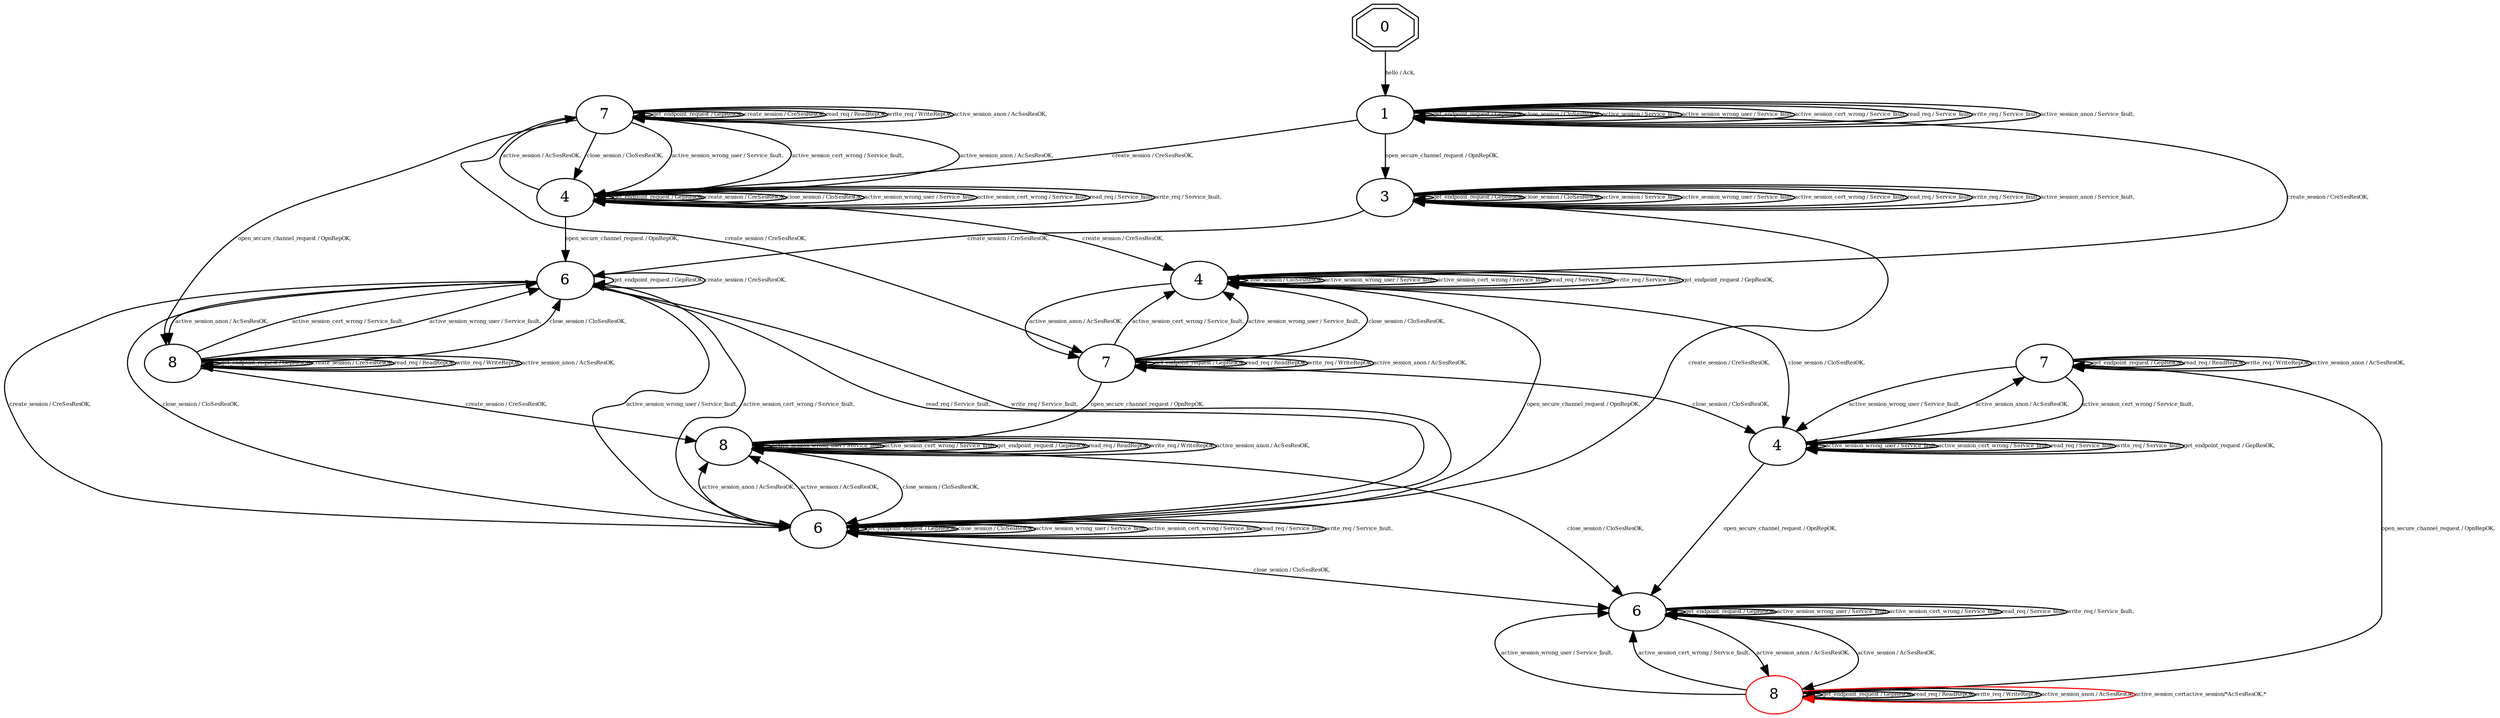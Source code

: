 digraph "Automata" { 
	 "8_1_true" [shape=ellipse,style=filled,fillcolor=white,URL="8",label="8"];
	 "6_1_false" [shape=ellipse,style=filled,fillcolor=white,URL="6",label="6"];
	 "6_1_true" [shape=ellipse,style=filled,fillcolor=white,URL="6",label="6"];
	 "4_1_true" [shape=ellipse,style=filled,fillcolor=white,URL="4",label="4"];
	 "7_1_false" [shape=ellipse,style=filled,fillcolor=white,URL="7",label="7"];
	 "1_0_true" [shape=ellipse,style=filled,fillcolor=white,URL="1",label="1"];
	 "8_1_false" [shape=ellipse,style=filled,fillcolor=white,URL="8",label="8",color=red];
	 "4_0_true" [shape=ellipse,style=filled,fillcolor=white,URL="4",label="4"];
	 "7_0_true" [shape=ellipse,style=filled,fillcolor=white,URL="7",label="7"];
	 "7_1_true" [shape=ellipse,style=filled,fillcolor=white,URL="7",label="7"];
	 "4_1_false" [shape=ellipse,style=filled,fillcolor=white,URL="4",label="4"];
	 "3_0_true" [shape=ellipse,style=filled,fillcolor=white,URL="3",label="3"];
	 "6_0_true" [shape=ellipse,style=filled,fillcolor=white,URL="6",label="6"];
	 "8_0_true" [shape=ellipse,style=filled,fillcolor=white,URL="8",label="8"];
	 "0_0_true" [shape=doubleoctagon,style=filled,fillcolor=white,URL="0",label="0"];
	 "7_1_false"->"7_1_false" [fontsize=5,label="get_endpoint_request / GepResOK,"];
	 "7_1_false"->"7_1_false" [fontsize=5,label="read_req / ReadRepOK,"];
	 "7_1_false"->"7_1_false" [fontsize=5,label="write_req / WriteRepOK,"];
	 "7_1_false"->"7_1_false" [fontsize=5,label="active_session_anon / AcSesResOK,"];
	 "7_1_false"->"4_1_false" [fontsize=5,label="active_session_cert_wrong / Service_fault,"];
	 "7_1_false"->"4_1_false" [fontsize=5,label="active_session_wrong_user / Service_fault,"];
	 "7_1_false"->"8_1_false" [fontsize=5,label="open_secure_channel_request / OpnRepOK,"];
	 "8_1_false"->"6_1_false" [fontsize=5,label="active_session_wrong_user / Service_fault,"];
	 "8_1_false"->"6_1_false" [fontsize=5,label="active_session_cert_wrong / Service_fault,"];
	 "8_1_false"->"8_1_false" [fontsize=5,label="get_endpoint_request / GepResOK,"];
	 "8_1_false"->"8_1_false" [fontsize=5,label="read_req / ReadRepOK,"];
	 "8_1_false"->"8_1_false" [fontsize=5,label="write_req / WriteRepOK,"];
	 "8_1_false"->"8_1_false" [fontsize=5,label="active_session_anon / AcSesResOK,"];
	 "6_1_false"->"8_1_false" [fontsize=5,label="active_session_anon / AcSesResOK,"];
	 "6_1_false"->"8_1_false" [fontsize=5,label="active_session / AcSesResOK,"];
	 "6_1_false"->"6_1_false" [fontsize=5,label="get_endpoint_request / GepResOK,"];
	 "6_1_false"->"6_1_false" [fontsize=5,label="active_session_wrong_user / Service_fault,"];
	 "6_1_false"->"6_1_false" [fontsize=5,label="active_session_cert_wrong / Service_fault,"];
	 "6_1_false"->"6_1_false" [fontsize=5,label="read_req / Service_fault,"];
	 "6_1_false"->"6_1_false" [fontsize=5,label="write_req / Service_fault,"];
	 "8_1_true"->"6_1_true" [fontsize=5,label="close_session / CloSesResOK,"];
	 "8_1_true"->"6_1_false" [fontsize=5,label="close_session / CloSesResOK,"];
	 "8_1_true"->"8_1_true" [fontsize=5,label="active_session_wrong_user / Service_fault,"];
	 "8_1_true"->"8_1_true" [fontsize=5,label="active_session_cert_wrong / Service_fault,"];
	 "8_1_true"->"8_1_true" [fontsize=5,label="get_endpoint_request / GepResOK,"];
	 "8_1_true"->"8_1_true" [fontsize=5,label="read_req / ReadRepOK,"];
	 "8_1_true"->"8_1_true" [fontsize=5,label="write_req / WriteRepOK,"];
	 "8_1_true"->"8_1_true" [fontsize=5,label="active_session_anon / AcSesResOK,"];
	 "4_1_false"->"7_1_false" [fontsize=5,label="active_session_anon / AcSesResOK,"];
	 "4_1_false"->"6_1_false" [fontsize=5,label="open_secure_channel_request / OpnRepOK,"];
	 "4_1_false"->"4_1_false" [fontsize=5,label="active_session_wrong_user / Service_fault,"];
	 "4_1_false"->"4_1_false" [fontsize=5,label="active_session_cert_wrong / Service_fault,"];
	 "4_1_false"->"4_1_false" [fontsize=5,label="read_req / Service_fault,"];
	 "4_1_false"->"4_1_false" [fontsize=5,label="write_req / Service_fault,"];
	 "4_1_false"->"4_1_false" [fontsize=5,label="get_endpoint_request / GepResOK,"];
	 "6_1_true"->"6_1_false" [fontsize=5,label="close_session / CloSesResOK,"];
	 "6_1_true"->"8_1_true" [fontsize=5,label="active_session_anon / AcSesResOK,"];
	 "6_1_true"->"8_1_true" [fontsize=5,label="active_session / AcSesResOK,"];
	 "6_1_true"->"6_1_true" [fontsize=5,label="get_endpoint_request / GepResOK,"];
	 "6_1_true"->"6_1_true" [fontsize=5,label="close_session / CloSesResOK,"];
	 "6_1_true"->"6_1_true" [fontsize=5,label="active_session_wrong_user / Service_fault,"];
	 "6_1_true"->"6_1_true" [fontsize=5,label="active_session_cert_wrong / Service_fault,"];
	 "6_1_true"->"6_1_true" [fontsize=5,label="read_req / Service_fault,"];
	 "6_1_true"->"6_1_true" [fontsize=5,label="write_req / Service_fault,"];
	 "8_0_true"->"6_0_true" [fontsize=5,label="active_session_cert_wrong / Service_fault,"];
	 "8_0_true"->"6_0_true" [fontsize=5,label="active_session_wrong_user / Service_fault,"];
	 "8_0_true"->"6_0_true" [fontsize=5,label="close_session / CloSesResOK,"];
	 "8_0_true"->"8_0_true" [fontsize=5,label="get_endpoint_request / GepResOK,"];
	 "8_0_true"->"8_0_true" [fontsize=5,label="create_session / CreSesResOK,"];
	 "8_0_true"->"8_0_true" [fontsize=5,label="read_req / ReadRepOK,"];
	 "8_0_true"->"8_0_true" [fontsize=5,label="write_req / WriteRepOK,"];
	 "8_0_true"->"8_0_true" [fontsize=5,label="active_session_anon / AcSesResOK,"];
	 "8_0_true"->"8_1_true" [fontsize=5,label="create_session / CreSesResOK,"];
	 "7_1_true"->"4_1_true" [fontsize=5,label="active_session_cert_wrong / Service_fault,"];
	 "7_1_true"->"4_1_true" [fontsize=5,label="active_session_wrong_user / Service_fault,"];
	 "7_1_true"->"4_1_true" [fontsize=5,label="close_session / CloSesResOK,"];
	 "7_1_true"->"8_1_true" [fontsize=5,label="open_secure_channel_request / OpnRepOK,"];
	 "7_1_true"->"7_1_true" [fontsize=5,label="get_endpoint_request / GepResOK,"];
	 "7_1_true"->"7_1_true" [fontsize=5,label="read_req / ReadRepOK,"];
	 "7_1_true"->"7_1_true" [fontsize=5,label="write_req / WriteRepOK,"];
	 "7_1_true"->"7_1_true" [fontsize=5,label="active_session_anon / AcSesResOK,"];
	 "7_1_true"->"4_1_false" [fontsize=5,label="close_session / CloSesResOK,"];
	 "4_1_true"->"6_1_true" [fontsize=5,label="open_secure_channel_request / OpnRepOK,"];
	 "4_1_true"->"4_1_true" [fontsize=5,label="close_session / CloSesResOK,"];
	 "4_1_true"->"4_1_true" [fontsize=5,label="active_session_wrong_user / Service_fault,"];
	 "4_1_true"->"4_1_true" [fontsize=5,label="active_session_cert_wrong / Service_fault,"];
	 "4_1_true"->"4_1_true" [fontsize=5,label="read_req / Service_fault,"];
	 "4_1_true"->"4_1_true" [fontsize=5,label="write_req / Service_fault,"];
	 "4_1_true"->"4_1_true" [fontsize=5,label="get_endpoint_request / GepResOK,"];
	 "4_1_true"->"7_1_true" [fontsize=5,label="active_session_anon / AcSesResOK,"];
	 "4_1_true"->"4_1_false" [fontsize=5,label="close_session / CloSesResOK,"];
	 "6_0_true"->"6_1_true" [fontsize=5,label="create_session / CreSesResOK,"];
	 "6_0_true"->"6_1_true" [fontsize=5,label="close_session / CloSesResOK,"];
	 "6_0_true"->"6_1_true" [fontsize=5,label="active_session_wrong_user / Service_fault,"];
	 "6_0_true"->"6_1_true" [fontsize=5,label="active_session_cert_wrong / Service_fault,"];
	 "6_0_true"->"6_1_true" [fontsize=5,label="read_req / Service_fault,"];
	 "6_0_true"->"6_1_true" [fontsize=5,label="write_req / Service_fault,"];
	 "6_0_true"->"6_0_true" [fontsize=5,label="get_endpoint_request / GepResOK,"];
	 "6_0_true"->"6_0_true" [fontsize=5,label="create_session / CreSesResOK,"];
	 "6_0_true"->"8_0_true" [fontsize=5,label="active_session_anon / AcSesResOK,"];
	 "3_0_true"->"6_1_true" [fontsize=5,label="create_session / CreSesResOK,"];
	 "3_0_true"->"3_0_true" [fontsize=5,label="get_endpoint_request / GepResOK,"];
	 "3_0_true"->"3_0_true" [fontsize=5,label="close_session / CloSesResOK,"];
	 "3_0_true"->"3_0_true" [fontsize=5,label="active_session / Service_fault,"];
	 "3_0_true"->"3_0_true" [fontsize=5,label="active_session_wrong_user / Service_fault,"];
	 "3_0_true"->"3_0_true" [fontsize=5,label="active_session_cert_wrong / Service_fault,"];
	 "3_0_true"->"3_0_true" [fontsize=5,label="read_req / Service_fault,"];
	 "3_0_true"->"3_0_true" [fontsize=5,label="write_req / Service_fault,"];
	 "3_0_true"->"3_0_true" [fontsize=5,label="active_session_anon / Service_fault,"];
	 "3_0_true"->"6_0_true" [fontsize=5,label="create_session / CreSesResOK,"];
	 "1_0_true"->"3_0_true" [fontsize=5,label="open_secure_channel_request / OpnRepOK,"];
	 "1_0_true"->"4_1_true" [fontsize=5,label="create_session / CreSesResOK,"];
	 "1_0_true"->"1_0_true" [fontsize=5,label="get_endpoint_request / GepResOK,"];
	 "1_0_true"->"1_0_true" [fontsize=5,label="close_session / CloSesResOK,"];
	 "1_0_true"->"1_0_true" [fontsize=5,label="active_session / Service_fault,"];
	 "1_0_true"->"1_0_true" [fontsize=5,label="active_session_wrong_user / Service_fault,"];
	 "1_0_true"->"1_0_true" [fontsize=5,label="active_session_cert_wrong / Service_fault,"];
	 "1_0_true"->"1_0_true" [fontsize=5,label="read_req / Service_fault,"];
	 "1_0_true"->"1_0_true" [fontsize=5,label="write_req / Service_fault,"];
	 "1_0_true"->"1_0_true" [fontsize=5,label="active_session_anon / Service_fault,"];
	 "1_0_true"->"4_0_true" [fontsize=5,label="create_session / CreSesResOK,"];
	 "0_0_true"->"1_0_true" [fontsize=5,label="hello / Ack,"];
	 "4_0_true"->"4_0_true" [fontsize=5,label="get_endpoint_request / GepResOK,"];
	 "4_0_true"->"4_0_true" [fontsize=5,label="create_session / CreSesResOK,"];
	 "4_0_true"->"4_0_true" [fontsize=5,label="close_session / CloSesResOK,"];
	 "4_0_true"->"4_0_true" [fontsize=5,label="active_session_wrong_user / Service_fault,"];
	 "4_0_true"->"4_0_true" [fontsize=5,label="active_session_cert_wrong / Service_fault,"];
	 "4_0_true"->"4_0_true" [fontsize=5,label="read_req / Service_fault,"];
	 "4_0_true"->"4_0_true" [fontsize=5,label="write_req / Service_fault,"];
	 "4_0_true"->"7_0_true" [fontsize=5,label="active_session_anon / AcSesResOK,"];
	 "4_0_true"->"7_0_true" [fontsize=5,label="active_session / AcSesResOK,"];
	 "4_0_true"->"4_1_true" [fontsize=5,label="create_session / CreSesResOK,"];
	 "4_0_true"->"6_0_true" [fontsize=5,label="open_secure_channel_request / OpnRepOK,"];
	 "7_0_true"->"8_0_true" [fontsize=5,label="open_secure_channel_request / OpnRepOK,"];
	 "7_0_true"->"7_1_true" [fontsize=5,label="create_session / CreSesResOK,"];
	 "7_0_true"->"4_0_true" [fontsize=5,label="close_session / CloSesResOK,"];
	 "7_0_true"->"4_0_true" [fontsize=5,label="active_session_wrong_user / Service_fault,"];
	 "7_0_true"->"4_0_true" [fontsize=5,label="active_session_cert_wrong / Service_fault,"];
	 "7_0_true"->"7_0_true" [fontsize=5,label="get_endpoint_request / GepResOK,"];
	 "7_0_true"->"7_0_true" [fontsize=5,label="create_session / CreSesResOK,"];
	 "7_0_true"->"7_0_true" [fontsize=5,label="read_req / ReadRepOK,"];
	 "7_0_true"->"7_0_true" [fontsize=5,label="write_req / WriteRepOK,"];
	 "7_0_true"->"7_0_true" [fontsize=5,label="active_session_anon / AcSesResOK,"];
	"8_1_false"->"8_1_false"[color=red,label="active_session_certactive_session/*AcSesResOK,*",fontsize=5];}
